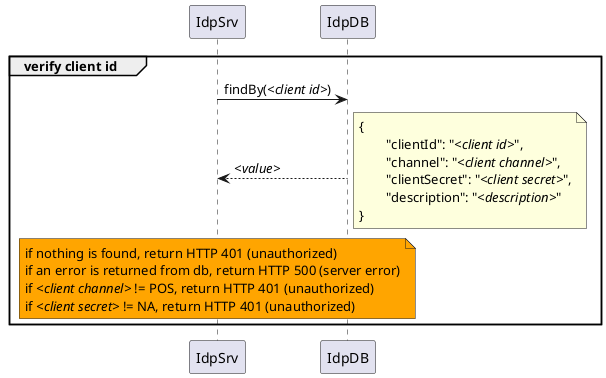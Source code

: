 @startuml
group verify client id
	IdpSrv -> IdpDB : findBy(//<client id>//)

		IdpDB --> IdpSrv : //<value>//
		note right
			{
				"clientId": "//<client id>//",
				"channel": "//<client channel>//",
				"clientSecret": "//<client secret>//",
				"description": "//<description>//"
			}
		end note

	note over IdpSrv #Orange
		if nothing is found, return HTTP 401 (unauthorized)
		if an error is returned from db, return HTTP 500 (server error)
		if //<client channel>// != POS, return HTTP 401 (unauthorized)
		if //<client secret>// != NA, return HTTP 401 (unauthorized)
	end note
end
@enduml